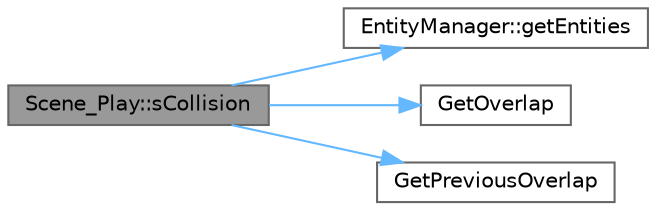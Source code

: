 digraph "Scene_Play::sCollision"
{
 // LATEX_PDF_SIZE
  bgcolor="transparent";
  edge [fontname=Helvetica,fontsize=10,labelfontname=Helvetica,labelfontsize=10];
  node [fontname=Helvetica,fontsize=10,shape=box,height=0.2,width=0.4];
  rankdir="LR";
  Node1 [id="Node000001",label="Scene_Play::sCollision",height=0.2,width=0.4,color="gray40", fillcolor="grey60", style="filled", fontcolor="black",tooltip=" "];
  Node1 -> Node2 [id="edge1_Node000001_Node000002",color="steelblue1",style="solid",tooltip=" "];
  Node2 [id="Node000002",label="EntityManager::getEntities",height=0.2,width=0.4,color="grey40", fillcolor="white", style="filled",URL="$class_entity_manager.html#ad718816dd5307c5f90bf25dd8e9b750b",tooltip="adds a reference to a new entity into the entity vector"];
  Node1 -> Node3 [id="edge2_Node000001_Node000003",color="steelblue1",style="solid",tooltip=" "];
  Node3 [id="Node000003",label="GetOverlap",height=0.2,width=0.4,color="grey40", fillcolor="white", style="filled",URL="$_physics_8cpp.html#aa87f1b530a7104e4aa0d2b7e5f719934",tooltip="calculates if two rectangles collide between them and returns by how many pixels they are colliding"];
  Node1 -> Node4 [id="edge3_Node000001_Node000004",color="steelblue1",style="solid",tooltip=" "];
  Node4 [id="Node000004",label="GetPreviousOverlap",height=0.2,width=0.4,color="grey40", fillcolor="white", style="filled",URL="$_physics_8cpp.html#a81596138051998bc8d891720baaa59bc",tooltip="calculates if the previouc position of a rectangle collides with the position of another rectangle an..."];
}

